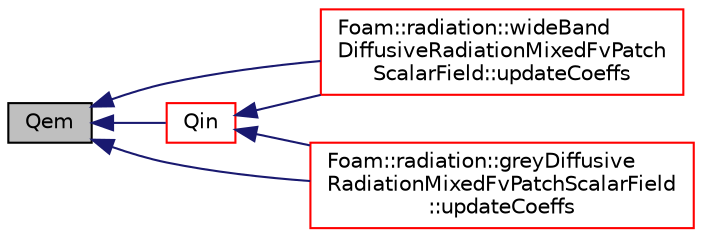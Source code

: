 digraph "Qem"
{
  bgcolor="transparent";
  edge [fontname="Helvetica",fontsize="10",labelfontname="Helvetica",labelfontsize="10"];
  node [fontname="Helvetica",fontsize="10",shape=record];
  rankdir="LR";
  Node126 [label="Qem",height=0.2,width=0.4,color="black", fillcolor="grey75", style="filled", fontcolor="black"];
  Node126 -> Node127 [dir="back",color="midnightblue",fontsize="10",style="solid",fontname="Helvetica"];
  Node127 [label="Qin",height=0.2,width=0.4,color="red",URL="$a31361.html#a7f0d33f4cdbc41bae3160a82c16f5e95",tooltip="Return non-const access to the boundary incident heat flux. "];
  Node127 -> Node129 [dir="back",color="midnightblue",fontsize="10",style="solid",fontname="Helvetica"];
  Node129 [label="Foam::radiation::wideBand\lDiffusiveRadiationMixedFvPatch\lScalarField::updateCoeffs",height=0.2,width=0.4,color="red",URL="$a31345.html#a7e24eafac629d3733181cd942d4c902f",tooltip="Update the coefficients associated with the patch field. "];
  Node127 -> Node132 [dir="back",color="midnightblue",fontsize="10",style="solid",fontname="Helvetica"];
  Node132 [label="Foam::radiation::greyDiffusive\lRadiationMixedFvPatchScalarField\l::updateCoeffs",height=0.2,width=0.4,color="red",URL="$a31325.html#a7e24eafac629d3733181cd942d4c902f",tooltip="Update the coefficients associated with the patch field. "];
  Node126 -> Node129 [dir="back",color="midnightblue",fontsize="10",style="solid",fontname="Helvetica"];
  Node126 -> Node132 [dir="back",color="midnightblue",fontsize="10",style="solid",fontname="Helvetica"];
}
